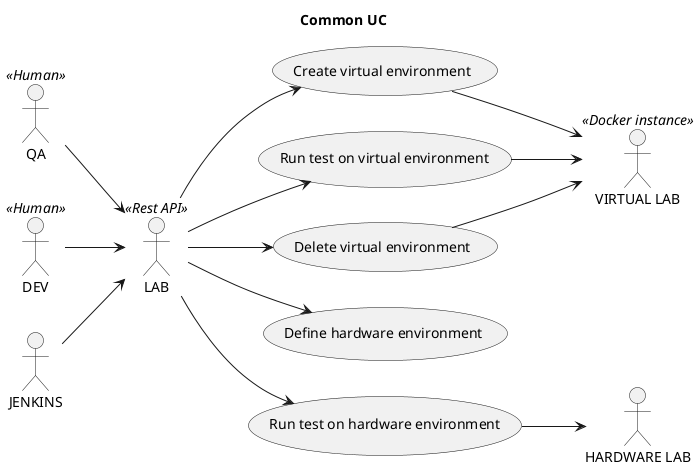 @startuml

title Common UC

actor QA << Human >>
actor DEV << Human >>
actor JENKINS
actor :LAB: as lab << Rest API >>
actor :VIRTUAL LAB: as vl << Docker instance >>
actor :HARDWARE LAB: as hwl
left to right direction
QA --> lab
DEV --> lab
JENKINS --> lab
lab --> ( Create virtual environment )
( Create virtual environment ) --> vl
lab --> ( Run test on virtual environment )
( Run test on virtual environment ) --> vl
lab --> ( Delete virtual environment )
( Delete virtual environment ) --> vl
lab --> ( Define hardware environment )
lab --> ( Run test on hardware environment )
( Run test on hardware environment ) --> hwl

@enduml
